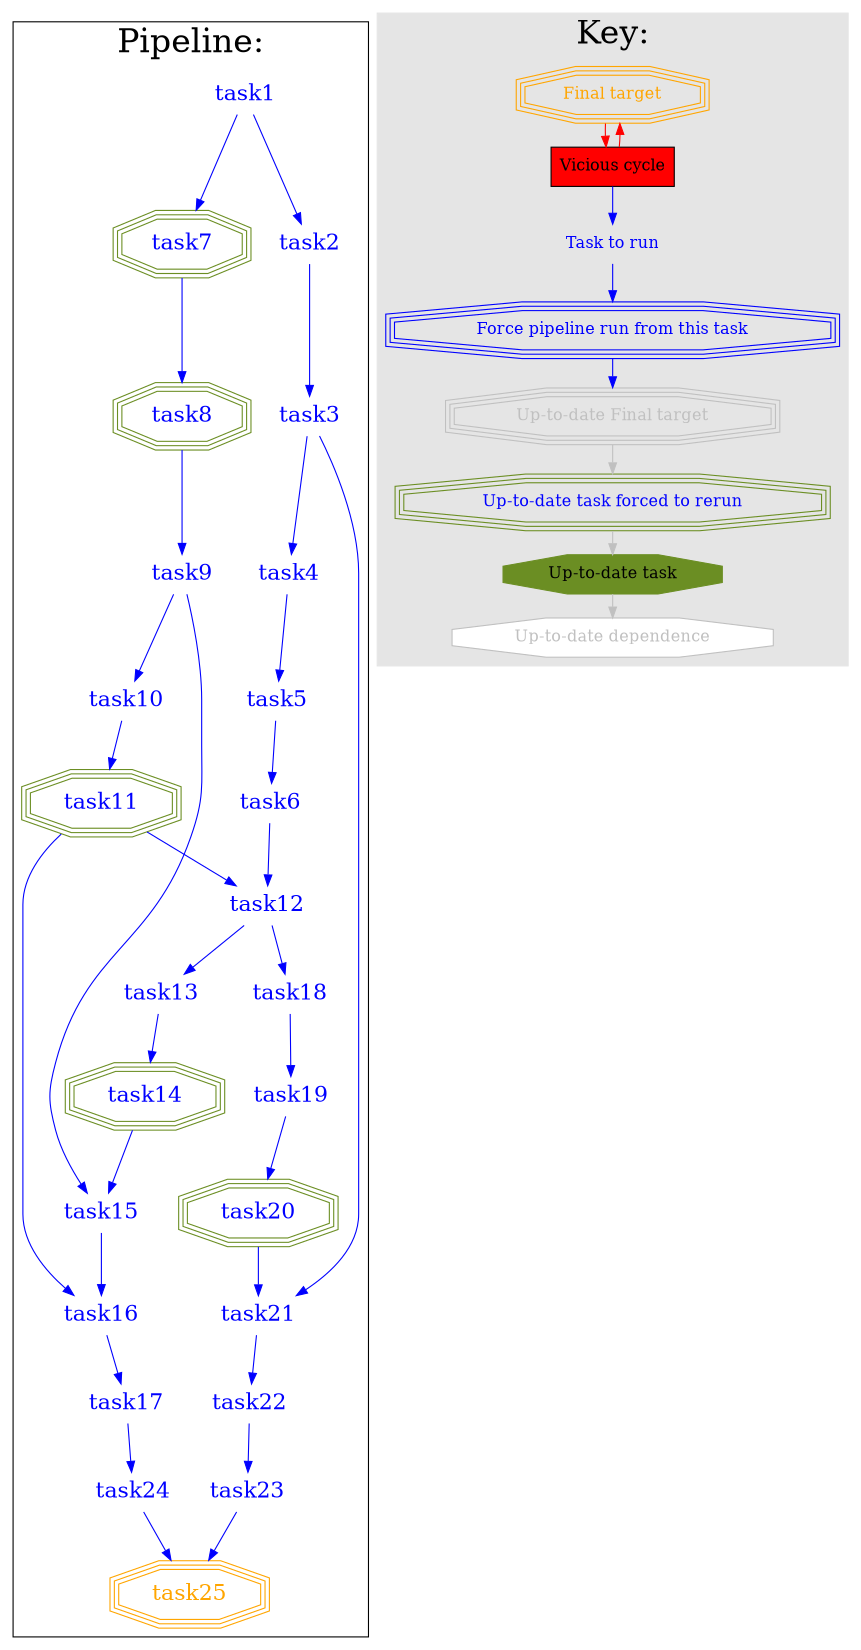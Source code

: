 digraph tree
{
size="8,11!";
splines=true;
fontsize=30;
ranksep = 0.3;
subgraph clustertasks
{
label = "Pipeline:";
edge[minlen=2];
node[fontsize=20];
t0[fontcolor=blue, shape=plaintext, label="task1"];
t2[color=olivedrab, fontcolor=blue, shape=tripleoctagon, label="task7"];
t0 -> t2[color=blue];
t3[color=olivedrab, fontcolor=blue, shape=tripleoctagon, label="task8"];
t2 -> t3[color=blue];
t4[fontcolor=blue, shape=plaintext, label="task9"];
t3 -> t4[color=blue];
t5[fontcolor=blue, shape=plaintext, label="task10"];
t4 -> t5[color=blue];
t6[color=olivedrab, fontcolor=blue, shape=tripleoctagon, label="task11"];
t5 -> t6[color=blue];
t1[fontcolor=blue, shape=plaintext, label="task2"];
t0 -> t1[color=blue];
t8[fontcolor=blue, shape=plaintext, label="task3"];
t1 -> t8[color=blue];
t9[fontcolor=blue, shape=plaintext, label="task4"];
t8 -> t9[color=blue];
t10[fontcolor=blue, shape=plaintext, label="task5"];
t9 -> t10[color=blue];
t11[fontcolor=blue, shape=plaintext, label="task6"];
t10 -> t11[color=blue];
t7[fontcolor=blue, shape=plaintext, label="task12"];
t11 -> t7[color=blue];
t6 -> t7[color=blue];
t13[fontcolor=blue, shape=plaintext, label="task18"];
t7 -> t13[color=blue];
t19[fontcolor=blue, shape=plaintext, label="task19"];
t13 -> t19[color=blue];
t20[color=olivedrab, fontcolor=blue, shape=tripleoctagon, label="task20"];
t19 -> t20[color=blue];
t21[fontcolor=blue, shape=plaintext, label="task21"];
t20 -> t21[color=blue];
t8 -> t21[color=blue];
t22[fontcolor=blue, shape=plaintext, label="task22"];
t21 -> t22[color=blue];
t23[fontcolor=blue, shape=plaintext, label="task23"];
t22 -> t23[color=blue];
t12[fontcolor=blue, shape=plaintext, label="task13"];
t7 -> t12[color=blue];
t14[color=olivedrab, fontcolor=blue, shape=tripleoctagon, label="task14"];
t12 -> t14[color=blue];
t15[fontcolor=blue, shape=plaintext, label="task15"];
t14 -> t15[color=blue];
t4 -> t15[color=blue];
t16[fontcolor=blue, shape=plaintext, label="task16"];
t15 -> t16[color=blue];
t6 -> t16[color=blue];
t17[fontcolor=blue, shape=plaintext, label="task17"];
t16 -> t17[color=blue];
t18[fontcolor=blue, shape=plaintext, label="task24"];
t17 -> t18[color=blue];
t24[color=orange, fontcolor=orange, shape=tripleoctagon, label="task25"];
t23 -> t24[color=blue];
t18 -> t24[color=blue];
}
subgraph clusterkey
{
style=filled;
fontsize=30;
color=gray90;
label = "Key:";
node[fontsize=10];
k1[color=orange, fontcolor=orange, shape=tripleoctagon, fontsize=15, label="Final target"];
k2[shape=box, style=filled, fontsize=15, fillcolor=red, label="Vicious cycle"];
k3[fontcolor=blue, shape=plaintext, fontsize=15, label="Task to run"];
k4[color=blue, fontcolor=blue, shape=tripleoctagon, fontsize=15, label="Force pipeline run from this task"];
k5[color=gray, fontcolor=gray, shape=tripleoctagon, fontsize=15, label="Up-to-date Final target"];
k6[color=olivedrab, fontcolor=blue, shape=tripleoctagon, fontsize=15, label="Up-to-date task forced to rerun"];
k7[style=filled, color=olivedrab, label="Up-to-date task", shape=octagon, fontsize=15, fillcolor=olivedrab, fontcolor=black];
k8[style=filled, color=gray, label="Up-to-date dependence", shape=octagon, fontsize=15, fillcolor=white, fontcolor=gray];
k1->k2[color=red];k2->k1 [color=red];k2->k3->k4->k5[color=blue];k5->k6->k7->k8[color=gray];}
}
